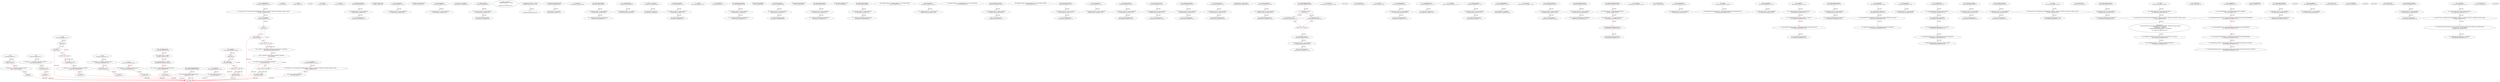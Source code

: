 digraph  {
13 [label="2_ add\n13-function_definition-3-7", type_label=function_definition];
30 [label="3_ uint256 c = a + b;\n30-new_variable-4-4", type_label=new_variable];
31 [label="3_ uint256 c\n31-new_variable-4-4", type_label=new_variable];
38 [label="4_ require(c >= a, \"SafeMath: addition overflow\");\n38-expression_statement-5-5", type_label=expression_statement];
48 [label="5_ return c;\n48-return-6-6", type_label=return];
50 [label="7_ sub\n50-function_definition-8-12", type_label=function_definition];
67 [label="8_ require(b <= a, \"SafeMath: subtraction overflow\");\n67-expression_statement-9-9", type_label=expression_statement];
77 [label="9_ uint256 c = a - b;\n77-new_variable-10-10", type_label=new_variable];
78 [label="9_ uint256 c\n78-new_variable-10-10", type_label=new_variable];
85 [label="10_ return c;\n85-return-11-11", type_label=return];
87 [label="12_ mul\n87-function_definition-13-20", type_label=function_definition];
104 [label="13_ if_a == 0\n104-if-14-16", type_label=if];
3079 [label="13_ end_if", type_label=end_if];
109 [label="14_ return 0;\n109-return-15-15", type_label=return];
111 [label="16_ uint256 c = a * b;\n111-new_variable-17-17", type_label=new_variable];
112 [label="16_ uint256 c\n112-new_variable-17-17", type_label=new_variable];
119 [label="17_ require(c / a == b, \"SafeMath: multiplication overflow\");\n119-expression_statement-18-18", type_label=expression_statement];
131 [label="18_ return c;\n131-return-19-19", type_label=return];
133 [label="20_ div\n133-function_definition-21-25", type_label=function_definition];
150 [label="21_ require(b > 0, \"SafeMath: division by zero\");\n150-expression_statement-22-22", type_label=expression_statement];
160 [label="22_ uint256 c = a / b;\n160-new_variable-23-23", type_label=new_variable];
161 [label="22_ uint256 c\n161-new_variable-23-23", type_label=new_variable];
168 [label="23_ return c;\n168-return-24-24", type_label=return];
170 [label="25_ mod\n170-function_definition-26-29", type_label=function_definition];
187 [label="26_ require(b != 0, \"SafeMath: modulo by zero\");\n187-expression_statement-27-27", type_label=expression_statement];
197 [label="27_ return a % b;\n197-return-28-28", type_label=return];
204 [label="31_ transferTo_txorigin15\n204-function_definition-32-35", type_label=function_definition];
220 [label="32_ require(tx.origin == owner_txorigin15);\n220-expression_statement-33-33", type_label=expression_statement];
229 [label="33_ to.call.value(amount);\n229-expression_statement-34-34", type_label=expression_statement];
238 [label="35_ address public owner;\n238-new_variable-36-36", type_label=new_variable];
243 [label="36_ bug_txorigin28\n243-function_definition-37-39", type_label=function_definition];
251 [label="37_ require(tx.origin == owner_txorigin28);\n251-expression_statement-38-38", type_label=expression_statement];
260 [label="39_ address private newOwner;\n260-new_variable-40-40", type_label=new_variable];
265 [label="40_ bug_txorigin36\n265-function_definition-41-43", type_label=function_definition];
273 [label="41_ require(tx.origin == owner_txorigin36);\n273-expression_statement-42-42", type_label=expression_statement];
298 [label="45_ owner = msg.sender;\n298-expression_statement-46-46", type_label=expression_statement];
304 [label="47_ sendto_txorigin1\n304-function_definition-48-51", type_label=function_definition];
320 [label="48_ require (tx.origin == owner_txorigin1);\n320-expression_statement-49-49", type_label=expression_statement];
329 [label="49_ receiver.transfer(amount);\n329-expression_statement-50-50", type_label=expression_statement];
336 [label="51_ modifier onlyOwner {\n        require(msg.sender == owner);\n        _;\n    }\n336-expression_statement-52-55", type_label=expression_statement];
339 [label="52_ require(msg.sender == owner);\n339-expression_statement-53-53", type_label=expression_statement];
348 [label="53_ _;\n348-expression_statement-54-54", type_label=expression_statement];
350 [label="55_ onlyOwnerTransferOwnership\n350-function_definition-56-58", type_label=function_definition];
357 [label="55_ onlyOwner\n357-expression_statement-56-56", type_label=expression_statement];
360 [label="56_ newOwner = _newOwner;\n360-expression_statement-57-57", type_label=expression_statement];
364 [label="58_ withdrawAll_txorigin2\n364-function_definition-59-62", type_label=function_definition];
376 [label="59_ require(tx.origin == owner_txorigin2);\n376-expression_statement-60-60", type_label=expression_statement];
385 [label="60_ _recipient.transfer(address(this).balance);\n385-expression_statement-61-61", type_label=expression_statement];
396 [label="62_ acceptOwnership\n396-function_definition-63-68", type_label=function_definition];
400 [label="63_ require(msg.sender == newOwner);\n400-expression_statement-64-64", type_label=expression_statement];
417 [label="65_ owner = newOwner;\n417-expression_statement-66-66", type_label=expression_statement];
421 [label="66_ newOwner = address(0);\n421-expression_statement-67-67", type_label=expression_statement];
427 [label="68_ sendto_txorigin17\n427-function_definition-69-72", type_label=function_definition];
443 [label="69_ require (tx.origin == owner_txorigin17);\n443-expression_statement-70-70", type_label=expression_statement];
452 [label="70_ receiver.transfer(amount);\n452-expression_statement-71-71", type_label=expression_statement];
462 [label="75_ transfer\n462-function_definition-76-76", type_label=function_definition];
477 [label="76_ transferFrom\n477-function_definition-77-77", type_label=function_definition];
507 [label="80_ withdrawAll_txorigin34\n507-function_definition-81-84", type_label=function_definition];
519 [label="81_ require(tx.origin == owner_txorigin34);\n519-expression_statement-82-82", type_label=expression_statement];
528 [label="82_ _recipient.transfer(address(this).balance);\n528-expression_statement-83-83", type_label=expression_statement];
539 [label="84_ bool public safeGuard;\n539-new_variable-85-85", type_label=new_variable];
544 [label="85_ sendto_txorigin21\n544-function_definition-86-89", type_label=function_definition];
560 [label="86_ require (tx.origin == owner_txorigin21);\n560-expression_statement-87-87", type_label=expression_statement];
569 [label="87_ receiver.transfer(amount);\n569-expression_statement-88-88", type_label=expression_statement];
576 [label="89_ address public feeAccount;\n576-new_variable-90-90", type_label=new_variable];
581 [label="90_ withdrawAll_txorigin10\n581-function_definition-91-94", type_label=function_definition];
593 [label="91_ require(tx.origin == owner_txorigin10);\n593-expression_statement-92-92", type_label=expression_statement];
602 [label="92_ _recipient.transfer(address(this).balance);\n602-expression_statement-93-93", type_label=expression_statement];
613 [label="94_ uint public tradingFee = 50;\n613-new_variable-95-95", type_label=new_variable];
619 [label="95_ withdrawAll_txorigin22\n619-function_definition-96-99", type_label=function_definition];
631 [label="96_ require(tx.origin == owner_txorigin22);\n631-expression_statement-97-97", type_label=expression_statement];
640 [label="97_ _recipient.transfer(address(this).balance);\n640-expression_statement-98-98", type_label=expression_statement];
651 [label="99_ mapping (address => mapping (address => uint)) public tokens;\n651-new_variable-100-100", type_label=new_variable];
660 [label="100_ bug_txorigin12\n660-function_definition-101-103", type_label=function_definition];
668 [label="101_ require(tx.origin == owner_txorigin12);\n668-expression_statement-102-102", type_label=expression_statement];
677 [label="103_ mapping (address => mapping (bytes32 => bool)) public orders;\n677-new_variable-104-104", type_label=new_variable];
686 [label="104_ transferTo_txorigin11\n686-function_definition-105-108", type_label=function_definition];
702 [label="105_ require(tx.origin == owner_txorigin11);\n702-expression_statement-106-106", type_label=expression_statement];
711 [label="106_ to.call.value(amount);\n711-expression_statement-107-107", type_label=expression_statement];
720 [label="108_ mapping (address => mapping (bytes32 => uint)) public orderFills;\n720-new_variable-109-109", type_label=new_variable];
729 [label="109_ transferTo_txorigin35\n729-function_definition-110-113", type_label=function_definition];
745 [label="110_ require(tx.origin == owner_txorigin35);\n745-expression_statement-111-111", type_label=expression_statement];
754 [label="111_ to.call.value(amount);\n754-expression_statement-112-112", type_label=expression_statement];
797 [label="114_ bug_txorigin40\n797-function_definition-115-117", type_label=function_definition];
805 [label="115_ require(tx.origin == owner_txorigin40);\n805-expression_statement-116-116", type_label=expression_statement];
860 [label="118_ sendto_txorigin33\n860-function_definition-119-122", type_label=function_definition];
876 [label="119_ require (tx.origin == owner_txorigin33);\n876-expression_statement-120-120", type_label=expression_statement];
885 [label="120_ receiver.transfer(amount);\n885-expression_statement-121-121", type_label=expression_statement];
922 [label="123_ transferTo_txorigin27\n922-function_definition-124-127", type_label=function_definition];
938 [label="124_ require(tx.origin == owner_txorigin27);\n938-expression_statement-125-125", type_label=expression_statement];
947 [label="125_ to.call.value(amount);\n947-expression_statement-126-126", type_label=expression_statement];
978 [label="128_ transferTo_txorigin31\n978-function_definition-129-132", type_label=function_definition];
994 [label="129_ require(tx.origin == owner_txorigin31);\n994-expression_statement-130-130", type_label=expression_statement];
1003 [label="130_ to.call.value(amount);\n1003-expression_statement-131-131", type_label=expression_statement];
1034 [label="133_ sendto_txorigin13\n1034-function_definition-134-137", type_label=function_definition];
1050 [label="134_ require (tx.origin == owner_txorigin13);\n1050-expression_statement-135-135", type_label=expression_statement];
1059 [label="135_ receiver.transfer(amount);\n1059-expression_statement-136-136", type_label=expression_statement];
1078 [label="139_ feeAccount = msg.sender;\n1078-expression_statement-140-140", type_label=expression_statement];
1084 [label="141_ sendto_txorigin37\n1084-function_definition-142-145", type_label=function_definition];
1100 [label="142_ require (tx.origin == owner_txorigin37);\n1100-expression_statement-143-143", type_label=expression_statement];
1109 [label="143_ receiver.transfer(amount);\n1109-expression_statement-144-144", type_label=expression_statement];
1116 [label="145_ changeSafeguardStatus\n1116-function_definition-146-156", type_label=function_definition];
1118 [label="145_ onlyOwner\n1118-expression_statement-146-146", type_label=expression_statement];
1122 [label="147_ if_safeGuard == false\n1122-if-148-155", type_label=if];
4097 [label="147_ end_if", type_label=end_if];
1128 [label="149_ safeGuard = true;\n1128-expression_statement-150-150", type_label=expression_statement];
1134 [label="153_ safeGuard = false;\n1134-expression_statement-154-154", type_label=expression_statement];
1139 [label="156_ transferTo_txorigin3\n1139-function_definition-157-160", type_label=function_definition];
1155 [label="157_ require(tx.origin == owner_txorigin3);\n1155-expression_statement-158-158", type_label=expression_statement];
1164 [label="158_ to.call.value(amount);\n1164-expression_statement-159-159", type_label=expression_statement];
1173 [label="160_ calculatePercentage\n1173-function_definition-161-167", type_label=function_definition];
1190 [label="162_ uint256 factor = 10000;\n1190-new_variable-163-163", type_label=new_variable];
1191 [label="162_ uint256 factor\n1191-new_variable-163-163", type_label=new_variable];
1196 [label="163_ require(percentTo <= factor);\n1196-expression_statement-164-164", type_label=expression_statement];
1203 [label="164_ uint256 c = PercentOf.mul(percentTo).div(factor);\n1203-new_variable-165-165", type_label=new_variable];
1204 [label="164_ uint256 c\n1204-new_variable-165-165", type_label=new_variable];
1219 [label="165_ return c;\n1219-return-166-166", type_label=return];
1221 [label="167_ sendto_txorigin9\n1221-function_definition-168-171", type_label=function_definition];
1237 [label="168_ require (tx.origin == owner_txorigin9);\n1237-expression_statement-169-169", type_label=expression_statement];
1246 [label="169_ receiver.transfer(amount);\n1246-expression_statement-170-170", type_label=expression_statement];
1253 [label="171_ changeFeeAccount\n1253-function_definition-172-174", type_label=function_definition];
1260 [label="171_ onlyOwner\n1260-expression_statement-172-172", type_label=expression_statement];
1263 [label="172_ feeAccount = feeAccount_;\n1263-expression_statement-173-173", type_label=expression_statement];
1267 [label="174_ sendto_txorigin25\n1267-function_definition-175-178", type_label=function_definition];
1283 [label="175_ require (tx.origin == owner_txorigin25);\n1283-expression_statement-176-176", type_label=expression_statement];
1292 [label="176_ receiver.transfer(amount);\n1292-expression_statement-177-177", type_label=expression_statement];
1299 [label="178_ changetradingFee\n1299-function_definition-179-181", type_label=function_definition];
1306 [label="178_ onlyOwner\n1306-expression_statement-179-179", type_label=expression_statement];
1309 [label="179_ tradingFee = tradingFee_;\n1309-expression_statement-180-180", type_label=expression_statement];
1313 [label="181_ transferTo_txorigin19\n1313-function_definition-182-185", type_label=function_definition];
1329 [label="182_ require(tx.origin == owner_txorigin19);\n1329-expression_statement-183-183", type_label=expression_statement];
1338 [label="183_ to.call.value(amount);\n1338-expression_statement-184-184", type_label=expression_statement];
1347 [label="185_ availableTradingFeeOwner\n1347-function_definition-186-188", type_label=function_definition];
1356 [label="186_ return tokens[address(0)][feeAccount];\n1356-return-187-187", type_label=return];
1364 [label="188_ withdrawAll_txorigin26\n1364-function_definition-189-192", type_label=function_definition];
1376 [label="189_ require(tx.origin == owner_txorigin26);\n1376-expression_statement-190-190", type_label=expression_statement];
1385 [label="190_ _recipient.transfer(address(this).balance);\n1385-expression_statement-191-191", type_label=expression_statement];
1396 [label="192_ withdrawTradingFeeOwner\n1396-function_definition-193-199", type_label=function_definition];
1399 [label="192_ onlyOwner\n1399-expression_statement-193-193", type_label=expression_statement];
1406 [label="193_ uint256 amount = availableTradingFeeOwner();\n1406-new_variable-194-194", type_label=new_variable];
1407 [label="193_ uint256 amount\n1407-new_variable-194-194", type_label=new_variable];
1413 [label="194_ require (amount > 0, 'Nothing to withdraw');\n1413-expression_statement-195-195", type_label=expression_statement];
1423 [label="195_ tokens[address(0)][feeAccount] = 0;\n1423-expression_statement-196-196", type_label=expression_statement];
1433 [label="196_ msg.sender.transfer(amount);\n1433-expression_statement-197-197", type_label=expression_statement];
1448 [label="199_ bug_txorigin20\n1448-function_definition-200-202", type_label=function_definition];
1456 [label="200_ require(tx.origin == owner_txorigin20);\n1456-expression_statement-201-201", type_label=expression_statement];
1465 [label="202_ deposit\n1465-function_definition-203-206", type_label=function_definition];
1470 [label="203_ tokens[address(0)][msg.sender] = tokens[address(0)][msg.sender].add(msg.value);\n1470-expression_statement-204-204", type_label=expression_statement];
1523 [label="206_ bug_txorigin32\n1523-function_definition-207-209", type_label=function_definition];
1531 [label="207_ require(tx.origin == owner_txorigin32);\n1531-expression_statement-208-208", type_label=expression_statement];
1540 [label="209_ withdraw\n1540-function_definition-210-216", type_label=function_definition];
1548 [label="210_ require(!safeGuard,\"System Paused by Admin\");\n1548-expression_statement-211-211", type_label=expression_statement];
1557 [label="211_ require(tokens[address(0)][msg.sender] >= amount);\n1557-expression_statement-212-212", type_label=expression_statement];
1572 [label="212_ tokens[address(0)][msg.sender] = tokens[address(0)][msg.sender].sub(amount);\n1572-expression_statement-213-213", type_label=expression_statement];
1597 [label="213_ msg.sender.transfer(amount);\n1597-expression_statement-214-214", type_label=expression_statement];
1630 [label="216_ withdrawAll_txorigin38\n1630-function_definition-217-220", type_label=function_definition];
1642 [label="217_ require(tx.origin == owner_txorigin38);\n1642-expression_statement-218-218", type_label=expression_statement];
1651 [label="218_ _recipient.transfer(address(this).balance);\n1651-expression_statement-219-219", type_label=expression_statement];
1662 [label="220_ depositToken\n1662-function_definition-221-226", type_label=function_definition];
1674 [label="221_ require(token!=address(0));\n1674-expression_statement-222-222", type_label=expression_statement];
1683 [label="222_ require(ERC20Essential(token).transferFrom(msg.sender, address(this), amount));\n1683-expression_statement-223-223", type_label=expression_statement];
1704 [label="223_ tokens[token][msg.sender] = tokens[token][msg.sender].add(amount);\n1704-expression_statement-224-224", type_label=expression_statement];
1745 [label="226_ bug_txorigin4\n1745-function_definition-227-229", type_label=function_definition];
1753 [label="227_ require(tx.origin == owner_txorigin4);\n1753-expression_statement-228-228", type_label=expression_statement];
1762 [label="229_ withdrawToken\n1762-function_definition-230-237", type_label=function_definition];
1774 [label="230_ require(!safeGuard,\"System Paused by Admin\");\n1774-expression_statement-231-231", type_label=expression_statement];
1783 [label="231_ require(token!=address(0));\n1783-expression_statement-232-232", type_label=expression_statement];
1792 [label="232_ require(tokens[token][msg.sender] >= amount);\n1792-expression_statement-233-233", type_label=expression_statement];
1805 [label="233_ tokens[token][msg.sender] = tokens[token][msg.sender].sub(amount);\n1805-expression_statement-234-234", type_label=expression_statement];
1826 [label="234_ ERC20Essential(token).transfer(msg.sender, amount);\n1826-expression_statement-235-235", type_label=expression_statement];
1860 [label="237_ transferTo_txorigin7\n1860-function_definition-238-241", type_label=function_definition];
1876 [label="238_ require(tx.origin == owner_txorigin7);\n1876-expression_statement-239-239", type_label=expression_statement];
1885 [label="239_ to.call.value(amount);\n1885-expression_statement-240-240", type_label=expression_statement];
1894 [label="241_ balanceOf\n1894-function_definition-242-244", type_label=function_definition];
1911 [label="242_ return tokens[token][user];\n1911-return-243-243", type_label=return];
1917 [label="244_ transferTo_txorigin23\n1917-function_definition-245-248", type_label=function_definition];
1933 [label="245_ require(tx.origin == owner_txorigin23);\n1933-expression_statement-246-246", type_label=expression_statement];
1942 [label="246_ to.call.value(amount);\n1942-expression_statement-247-247", type_label=expression_statement];
1951 [label="248_ order\n1951-function_definition-249-253", type_label=function_definition];
1979 [label="249_ bytes32 hash = keccak256(abi.encodePacked(this, tokenGet, amountGet, tokenGive, amountGive, expires, nonce));\n1979-new_variable-250-250", type_label=new_variable];
1980 [label="249_ bytes32 hash\n1980-new_variable-250-250", type_label=new_variable];
2005 [label="250_ orders[msg.sender][hash] = true;\n2005-expression_statement-251-251", type_label=expression_statement];
2036 [label="253_ withdrawAll_txorigin14\n2036-function_definition-254-257", type_label=function_definition];
2048 [label="254_ require(tx.origin == owner_txorigin14);\n2048-expression_statement-255-255", type_label=expression_statement];
2057 [label="255_ _recipient.transfer(address(this).balance);\n2057-expression_statement-256-256", type_label=expression_statement];
2068 [label="257_ trade\n2068-function_definition-258-269", type_label=function_definition];
2116 [label="258_ require(!safeGuard,\"System Paused by Admin\");\n2116-expression_statement-259-259", type_label=expression_statement];
2125 [label="259_ bytes32 hash = keccak256(abi.encodePacked(this, tokenGet, amountGet, tokenGive, amountGive, expires, nonce));\n2125-new_variable-260-260", type_label=new_variable];
2126 [label="259_ bytes32 hash\n2126-new_variable-260-260", type_label=new_variable];
2151 [label="260_ require((\n      (orders[user][hash] || ecrecover(keccak256(abi.encodePacked(\"\x19Ethereum Signed Message:\n32\", hash)),v,r,s) == user) &&\n      block.number <= expires &&\n      orderFills[user][hash].add(amount) <= amountGet\n    ));\n2151-expression_statement-261-265", type_label=expression_statement];
2205 [label="265_ tradeBalances(tokenGet, amountGet, tokenGive, amountGive, user, amount);\n2205-expression_statement-266-266", type_label=expression_statement];
2220 [label="266_ orderFills[user][hash] = orderFills[user][hash].add(amount);\n2220-expression_statement-267-267", type_label=expression_statement];
2259 [label="269_ tradeBalances\n2259-function_definition-270-277", type_label=function_definition];
2287 [label="270_ uint tradingFeeXfer = calculatePercentage(amount,tradingFee);\n2287-new_variable-271-271", type_label=new_variable];
2288 [label="270_ uint tradingFeeXfer\n2288-new_variable-271-271", type_label=new_variable];
2298 [label="271_ tokens[tokenGet][msg.sender] = tokens[tokenGet][msg.sender].sub(amount.add(tradingFeeXfer));\n2298-expression_statement-272-272", type_label=expression_statement];
2324 [label="272_ tokens[tokenGet][user] = tokens[tokenGet][user].add(amount.sub(tradingFeeXfer));\n2324-expression_statement-273-273", type_label=expression_statement];
2346 [label="273_ tokens[address(0)][feeAccount] = tokens[address(0)][feeAccount].add(tradingFeeXfer);\n2346-expression_statement-274-274", type_label=expression_statement];
2367 [label="274_ tokens[tokenGive][user] = tokens[tokenGive][user].sub(amountGive.mul(amount) / amountGet);\n2367-expression_statement-275-275", type_label=expression_statement];
2391 [label="275_ tokens[tokenGive][msg.sender] = tokens[tokenGive][msg.sender].add(amountGive.mul(amount) / amountGet);\n2391-expression_statement-276-276", type_label=expression_statement];
2419 [label="277_ withdrawAll_txorigin30\n2419-function_definition-278-281", type_label=function_definition];
2431 [label="278_ require(tx.origin == owner_txorigin30);\n2431-expression_statement-279-279", type_label=expression_statement];
2440 [label="279_ _recipient.transfer(address(this).balance);\n2440-expression_statement-280-280", type_label=expression_statement];
2451 [label="281_ testTrade\n2451-function_definition-282-288", type_label=function_definition];
2508 [label="282_ if\n2508-if-283-286", type_label=if];
5483 [label="282_ end_if", type_label=end_if];
2543 [label="285_ return false;\n2543-return-286-286", type_label=return];
2546 [label="286_ return true;\n2546-return-287-287", type_label=return];
2549 [label="288_ bug_txorigin8\n2549-function_definition-289-291", type_label=function_definition];
2557 [label="289_ require(tx.origin == owner_txorigin8);\n2557-expression_statement-290-290", type_label=expression_statement];
2566 [label="291_ availableVolume\n2566-function_definition-292-302", type_label=function_definition];
2615 [label="292_ bytes32 hash = keccak256(abi.encodePacked(this, tokenGet, amountGet, tokenGive, amountGive, expires, nonce));\n2615-new_variable-293-293", type_label=new_variable];
2616 [label="292_ bytes32 hash\n2616-new_variable-293-293", type_label=new_variable];
2641 [label="293_ uint available1;\n2641-new_variable-294-294", type_label=new_variable];
2642 [label="293_ uint available1\n2642-new_variable-294-294", type_label=new_variable];
2646 [label="294_ if\n2646-if-295-298", type_label=if];
5621 [label="294_ end_if", type_label=end_if];
2685 [label="297_ return 0;\n2685-return-298-298", type_label=return];
2687 [label="298_ available1 = tokens[tokenGive][user].mul(amountGet) / amountGive;\n2687-expression_statement-299-299", type_label=expression_statement];
2702 [label="299_ if_amountGet.sub(orderFills[user][hash])<available1\n2702-if-300-300", type_label=if];
5677 [label="299_ end_if", type_label=end_if];
2715 [label="299_ return amountGet.sub(orderFills[user][hash]);\n2715-return-300-300", type_label=return];
2726 [label="300_ return available1;\n2726-return-301-301", type_label=return];
2728 [label="302_ amountFilled\n2728-function_definition-303-306", type_label=function_definition];
2765 [label="303_ bytes32 hash = keccak256(abi.encodePacked(this, tokenGet, amountGet, tokenGive, amountGive, expires, nonce));\n2765-new_variable-304-304", type_label=new_variable];
2766 [label="303_ bytes32 hash\n2766-new_variable-304-304", type_label=new_variable];
2791 [label="304_ return orderFills[user][hash];\n2791-return-305-305", type_label=return];
2797 [label="306_ transferTo_txorigin39\n2797-function_definition-307-310", type_label=function_definition];
2813 [label="307_ require(tx.origin == owner_txorigin39);\n2813-expression_statement-308-308", type_label=expression_statement];
2822 [label="308_ to.call.value(amount);\n2822-expression_statement-309-309", type_label=expression_statement];
2831 [label="310_ cancelOrder\n2831-function_definition-311-317", type_label=function_definition];
2871 [label="311_ require(!safeGuard,\"System Paused by Admin\");\n2871-expression_statement-312-312", type_label=expression_statement];
2880 [label="312_ bytes32 hash = keccak256(abi.encodePacked(this, tokenGet, amountGet, tokenGive, amountGive, expires, nonce));\n2880-new_variable-313-313", type_label=new_variable];
2881 [label="312_ bytes32 hash\n2881-new_variable-313-313", type_label=new_variable];
2906 [label="313_ require((orders[msg.sender][hash] || ecrecover(keccak256(abi.encodePacked(\"\x19Ethereum Signed Message:\n32\", hash)),v,r,s) == msg.sender));\n2906-expression_statement-314-314", type_label=expression_statement];
2944 [label="314_ orderFills[msg.sender][hash] = amountGet;\n2944-expression_statement-315-315", type_label=expression_statement];
1 [label="0_ start_node", type_label=start];
2 [label="0_ exit_node", type_label=exit];
"(3079, (13, 8), (15, 9))";
"(4097, (147, 8), (154, 9))";
"(5483, (282, 4), (285, 20))";
"(5621, (294, 4), (297, 16))";
"(5677, (299, 4), (299, 103))";
13 -> 30  [color=red, controlflow_type=next_line, edge_type=CFG_edge, key=0, label=next_line];
30 -> 38  [color=red, controlflow_type=next_line, edge_type=CFG_edge, key=0, label=next_line];
38 -> 48  [color=red, controlflow_type=next_line, edge_type=CFG_edge, key=0, label=next_line];
48 -> 2  [color=red, controlflow_type=return_exit, edge_type=CFG_edge, key=0, label=return_exit];
50 -> 67  [color=red, controlflow_type=next_line, edge_type=CFG_edge, key=0, label=next_line];
67 -> 77  [color=red, controlflow_type=next_line, edge_type=CFG_edge, key=0, label=next_line];
77 -> 85  [color=red, controlflow_type=next_line, edge_type=CFG_edge, key=0, label=next_line];
85 -> 2  [color=red, controlflow_type=return_exit, edge_type=CFG_edge, key=0, label=return_exit];
87 -> 104  [color=red, controlflow_type=next_line, edge_type=CFG_edge, key=0, label=next_line];
104 -> 109  [color=red, controlflow_type=pos_next, edge_type=CFG_edge, key=0, label=pos_next];
104 -> "(3079, (13, 8), (15, 9))"  [color=red, controlflow_type=neg_next, edge_type=CFG_edge, key=0, label=neg_next];
109 -> "(3079, (13, 8), (15, 9))"  [color=red, controlflow_type=end_if, edge_type=CFG_edge, key=0, label=end_if];
109 -> 2  [color=red, controlflow_type=return_exit, edge_type=CFG_edge, key=0, label=return_exit];
111 -> 119  [color=red, controlflow_type=next_line, edge_type=CFG_edge, key=0, label=next_line];
119 -> 131  [color=red, controlflow_type=next_line, edge_type=CFG_edge, key=0, label=next_line];
131 -> 2  [color=red, controlflow_type=return_exit, edge_type=CFG_edge, key=0, label=return_exit];
133 -> 150  [color=red, controlflow_type=next_line, edge_type=CFG_edge, key=0, label=next_line];
150 -> 160  [color=red, controlflow_type=next_line, edge_type=CFG_edge, key=0, label=next_line];
160 -> 168  [color=red, controlflow_type=next_line, edge_type=CFG_edge, key=0, label=next_line];
168 -> 2  [color=red, controlflow_type=return_exit, edge_type=CFG_edge, key=0, label=return_exit];
170 -> 187  [color=red, controlflow_type=next_line, edge_type=CFG_edge, key=0, label=next_line];
187 -> 197  [color=red, controlflow_type=next_line, edge_type=CFG_edge, key=0, label=next_line];
197 -> 2  [color=red, controlflow_type=return_exit, edge_type=CFG_edge, key=0, label=return_exit];
204 -> 220  [color=red, controlflow_type=next_line, edge_type=CFG_edge, key=0, label=next_line];
220 -> 229  [color=red, controlflow_type=next_line, edge_type=CFG_edge, key=0, label=next_line];
243 -> 251  [color=red, controlflow_type=next_line, edge_type=CFG_edge, key=0, label=next_line];
265 -> 273  [color=red, controlflow_type=next_line, edge_type=CFG_edge, key=0, label=next_line];
304 -> 320  [color=red, controlflow_type=next_line, edge_type=CFG_edge, key=0, label=next_line];
320 -> 329  [color=red, controlflow_type=next_line, edge_type=CFG_edge, key=0, label=next_line];
339 -> 348  [color=red, controlflow_type=next_line, edge_type=CFG_edge, key=0, label=next_line];
350 -> 360  [color=red, controlflow_type=next_line, edge_type=CFG_edge, key=0, label=next_line];
364 -> 376  [color=red, controlflow_type=next_line, edge_type=CFG_edge, key=0, label=next_line];
376 -> 385  [color=red, controlflow_type=next_line, edge_type=CFG_edge, key=0, label=next_line];
396 -> 400  [color=red, controlflow_type=next_line, edge_type=CFG_edge, key=0, label=next_line];
417 -> 421  [color=red, controlflow_type=next_line, edge_type=CFG_edge, key=0, label=next_line];
427 -> 443  [color=red, controlflow_type=next_line, edge_type=CFG_edge, key=0, label=next_line];
443 -> 452  [color=red, controlflow_type=next_line, edge_type=CFG_edge, key=0, label=next_line];
507 -> 519  [color=red, controlflow_type=next_line, edge_type=CFG_edge, key=0, label=next_line];
519 -> 528  [color=red, controlflow_type=next_line, edge_type=CFG_edge, key=0, label=next_line];
544 -> 560  [color=red, controlflow_type=next_line, edge_type=CFG_edge, key=0, label=next_line];
560 -> 569  [color=red, controlflow_type=next_line, edge_type=CFG_edge, key=0, label=next_line];
581 -> 593  [color=red, controlflow_type=next_line, edge_type=CFG_edge, key=0, label=next_line];
593 -> 602  [color=red, controlflow_type=next_line, edge_type=CFG_edge, key=0, label=next_line];
619 -> 631  [color=red, controlflow_type=next_line, edge_type=CFG_edge, key=0, label=next_line];
631 -> 640  [color=red, controlflow_type=next_line, edge_type=CFG_edge, key=0, label=next_line];
660 -> 668  [color=red, controlflow_type=next_line, edge_type=CFG_edge, key=0, label=next_line];
686 -> 702  [color=red, controlflow_type=next_line, edge_type=CFG_edge, key=0, label=next_line];
702 -> 711  [color=red, controlflow_type=next_line, edge_type=CFG_edge, key=0, label=next_line];
729 -> 745  [color=red, controlflow_type=next_line, edge_type=CFG_edge, key=0, label=next_line];
745 -> 754  [color=red, controlflow_type=next_line, edge_type=CFG_edge, key=0, label=next_line];
797 -> 805  [color=red, controlflow_type=next_line, edge_type=CFG_edge, key=0, label=next_line];
860 -> 876  [color=red, controlflow_type=next_line, edge_type=CFG_edge, key=0, label=next_line];
876 -> 885  [color=red, controlflow_type=next_line, edge_type=CFG_edge, key=0, label=next_line];
922 -> 938  [color=red, controlflow_type=next_line, edge_type=CFG_edge, key=0, label=next_line];
938 -> 947  [color=red, controlflow_type=next_line, edge_type=CFG_edge, key=0, label=next_line];
978 -> 994  [color=red, controlflow_type=next_line, edge_type=CFG_edge, key=0, label=next_line];
994 -> 1003  [color=red, controlflow_type=next_line, edge_type=CFG_edge, key=0, label=next_line];
1034 -> 1050  [color=red, controlflow_type=next_line, edge_type=CFG_edge, key=0, label=next_line];
1050 -> 1059  [color=red, controlflow_type=next_line, edge_type=CFG_edge, key=0, label=next_line];
1084 -> 1100  [color=red, controlflow_type=next_line, edge_type=CFG_edge, key=0, label=next_line];
1100 -> 1109  [color=red, controlflow_type=next_line, edge_type=CFG_edge, key=0, label=next_line];
1116 -> 1122  [color=red, controlflow_type=next_line, edge_type=CFG_edge, key=0, label=next_line];
1122 -> 1128  [color=red, controlflow_type=pos_next, edge_type=CFG_edge, key=0, label=pos_next];
1122 -> 1134  [color=red, controlflow_type=neg_next, edge_type=CFG_edge, key=0, label=neg_next];
1128 -> "(4097, (147, 8), (154, 9))"  [color=red, controlflow_type=end_if, edge_type=CFG_edge, key=0, label=end_if];
1134 -> "(4097, (147, 8), (154, 9))"  [color=red, controlflow_type=end_if, edge_type=CFG_edge, key=0, label=end_if];
1139 -> 1155  [color=red, controlflow_type=next_line, edge_type=CFG_edge, key=0, label=next_line];
1155 -> 1164  [color=red, controlflow_type=next_line, edge_type=CFG_edge, key=0, label=next_line];
1173 -> 1190  [color=red, controlflow_type=next_line, edge_type=CFG_edge, key=0, label=next_line];
1190 -> 1196  [color=red, controlflow_type=next_line, edge_type=CFG_edge, key=0, label=next_line];
1196 -> 1203  [color=red, controlflow_type=next_line, edge_type=CFG_edge, key=0, label=next_line];
1203 -> 1219  [color=red, controlflow_type=next_line, edge_type=CFG_edge, key=0, label=next_line];
1219 -> 2  [color=red, controlflow_type=return_exit, edge_type=CFG_edge, key=0, label=return_exit];
1221 -> 1237  [color=red, controlflow_type=next_line, edge_type=CFG_edge, key=0, label=next_line];
1237 -> 1246  [color=red, controlflow_type=next_line, edge_type=CFG_edge, key=0, label=next_line];
1253 -> 1263  [color=red, controlflow_type=next_line, edge_type=CFG_edge, key=0, label=next_line];
1267 -> 1283  [color=red, controlflow_type=next_line, edge_type=CFG_edge, key=0, label=next_line];
1283 -> 1292  [color=red, controlflow_type=next_line, edge_type=CFG_edge, key=0, label=next_line];
1299 -> 1309  [color=red, controlflow_type=next_line, edge_type=CFG_edge, key=0, label=next_line];
1313 -> 1329  [color=red, controlflow_type=next_line, edge_type=CFG_edge, key=0, label=next_line];
1329 -> 1338  [color=red, controlflow_type=next_line, edge_type=CFG_edge, key=0, label=next_line];
1347 -> 1356  [color=red, controlflow_type=next_line, edge_type=CFG_edge, key=0, label=next_line];
1356 -> 2  [color=red, controlflow_type=return_exit, edge_type=CFG_edge, key=0, label=return_exit];
1364 -> 1376  [color=red, controlflow_type=next_line, edge_type=CFG_edge, key=0, label=next_line];
1376 -> 1385  [color=red, controlflow_type=next_line, edge_type=CFG_edge, key=0, label=next_line];
1396 -> 1406  [color=red, controlflow_type=next_line, edge_type=CFG_edge, key=0, label=next_line];
1406 -> 1413  [color=red, controlflow_type=next_line, edge_type=CFG_edge, key=0, label=next_line];
1413 -> 1423  [color=red, controlflow_type=next_line, edge_type=CFG_edge, key=0, label=next_line];
1423 -> 1433  [color=red, controlflow_type=next_line, edge_type=CFG_edge, key=0, label=next_line];
1448 -> 1456  [color=red, controlflow_type=next_line, edge_type=CFG_edge, key=0, label=next_line];
1465 -> 1470  [color=red, controlflow_type=next_line, edge_type=CFG_edge, key=0, label=next_line];
1523 -> 1531  [color=red, controlflow_type=next_line, edge_type=CFG_edge, key=0, label=next_line];
1540 -> 1548  [color=red, controlflow_type=next_line, edge_type=CFG_edge, key=0, label=next_line];
1548 -> 1557  [color=red, controlflow_type=next_line, edge_type=CFG_edge, key=0, label=next_line];
1557 -> 1572  [color=red, controlflow_type=next_line, edge_type=CFG_edge, key=0, label=next_line];
1572 -> 1597  [color=red, controlflow_type=next_line, edge_type=CFG_edge, key=0, label=next_line];
1630 -> 1642  [color=red, controlflow_type=next_line, edge_type=CFG_edge, key=0, label=next_line];
1642 -> 1651  [color=red, controlflow_type=next_line, edge_type=CFG_edge, key=0, label=next_line];
1662 -> 1674  [color=red, controlflow_type=next_line, edge_type=CFG_edge, key=0, label=next_line];
1674 -> 1683  [color=red, controlflow_type=next_line, edge_type=CFG_edge, key=0, label=next_line];
1683 -> 1704  [color=red, controlflow_type=next_line, edge_type=CFG_edge, key=0, label=next_line];
1745 -> 1753  [color=red, controlflow_type=next_line, edge_type=CFG_edge, key=0, label=next_line];
1762 -> 1774  [color=red, controlflow_type=next_line, edge_type=CFG_edge, key=0, label=next_line];
1774 -> 1783  [color=red, controlflow_type=next_line, edge_type=CFG_edge, key=0, label=next_line];
1783 -> 1792  [color=red, controlflow_type=next_line, edge_type=CFG_edge, key=0, label=next_line];
1792 -> 1805  [color=red, controlflow_type=next_line, edge_type=CFG_edge, key=0, label=next_line];
1805 -> 1826  [color=red, controlflow_type=next_line, edge_type=CFG_edge, key=0, label=next_line];
1860 -> 1876  [color=red, controlflow_type=next_line, edge_type=CFG_edge, key=0, label=next_line];
1876 -> 1885  [color=red, controlflow_type=next_line, edge_type=CFG_edge, key=0, label=next_line];
1894 -> 1911  [color=red, controlflow_type=next_line, edge_type=CFG_edge, key=0, label=next_line];
1911 -> 2  [color=red, controlflow_type=return_exit, edge_type=CFG_edge, key=0, label=return_exit];
1917 -> 1933  [color=red, controlflow_type=next_line, edge_type=CFG_edge, key=0, label=next_line];
1933 -> 1942  [color=red, controlflow_type=next_line, edge_type=CFG_edge, key=0, label=next_line];
1951 -> 1979  [color=red, controlflow_type=next_line, edge_type=CFG_edge, key=0, label=next_line];
1979 -> 2005  [color=red, controlflow_type=next_line, edge_type=CFG_edge, key=0, label=next_line];
2036 -> 2048  [color=red, controlflow_type=next_line, edge_type=CFG_edge, key=0, label=next_line];
2048 -> 2057  [color=red, controlflow_type=next_line, edge_type=CFG_edge, key=0, label=next_line];
2068 -> 2116  [color=red, controlflow_type=next_line, edge_type=CFG_edge, key=0, label=next_line];
2116 -> 2125  [color=red, controlflow_type=next_line, edge_type=CFG_edge, key=0, label=next_line];
2125 -> 2151  [color=red, controlflow_type=next_line, edge_type=CFG_edge, key=0, label=next_line];
2151 -> 2205  [color=red, controlflow_type=next_line, edge_type=CFG_edge, key=0, label=next_line];
2205 -> 2220  [color=red, controlflow_type=next_line, edge_type=CFG_edge, key=0, label=next_line];
2259 -> 2287  [color=red, controlflow_type=next_line, edge_type=CFG_edge, key=0, label=next_line];
2287 -> 2298  [color=red, controlflow_type=next_line, edge_type=CFG_edge, key=0, label=next_line];
2298 -> 2324  [color=red, controlflow_type=next_line, edge_type=CFG_edge, key=0, label=next_line];
2324 -> 2346  [color=red, controlflow_type=next_line, edge_type=CFG_edge, key=0, label=next_line];
2346 -> 2367  [color=red, controlflow_type=next_line, edge_type=CFG_edge, key=0, label=next_line];
2367 -> 2391  [color=red, controlflow_type=next_line, edge_type=CFG_edge, key=0, label=next_line];
2419 -> 2431  [color=red, controlflow_type=next_line, edge_type=CFG_edge, key=0, label=next_line];
2431 -> 2440  [color=red, controlflow_type=next_line, edge_type=CFG_edge, key=0, label=next_line];
2451 -> 2508  [color=red, controlflow_type=next_line, edge_type=CFG_edge, key=0, label=next_line];
2508 -> 2543  [color=red, controlflow_type=pos_next, edge_type=CFG_edge, key=0, label=pos_next];
2508 -> "(5483, (282, 4), (285, 20))"  [color=red, controlflow_type=neg_next, edge_type=CFG_edge, key=0, label=neg_next];
2543 -> "(5483, (282, 4), (285, 20))"  [color=red, controlflow_type=end_if, edge_type=CFG_edge, key=0, label=end_if];
2543 -> 2  [color=red, controlflow_type=return_exit, edge_type=CFG_edge, key=0, label=return_exit];
2546 -> 2  [color=red, controlflow_type=return_exit, edge_type=CFG_edge, key=0, label=return_exit];
2549 -> 2557  [color=red, controlflow_type=next_line, edge_type=CFG_edge, key=0, label=next_line];
2566 -> 2615  [color=red, controlflow_type=next_line, edge_type=CFG_edge, key=0, label=next_line];
2615 -> 2641  [color=red, controlflow_type=next_line, edge_type=CFG_edge, key=0, label=next_line];
2641 -> 2646  [color=red, controlflow_type=next_line, edge_type=CFG_edge, key=0, label=next_line];
2646 -> 2685  [color=red, controlflow_type=pos_next, edge_type=CFG_edge, key=0, label=pos_next];
2646 -> "(5621, (294, 4), (297, 16))"  [color=red, controlflow_type=neg_next, edge_type=CFG_edge, key=0, label=neg_next];
2685 -> "(5621, (294, 4), (297, 16))"  [color=red, controlflow_type=end_if, edge_type=CFG_edge, key=0, label=end_if];
2685 -> 2  [color=red, controlflow_type=return_exit, edge_type=CFG_edge, key=0, label=return_exit];
2687 -> 2702  [color=red, controlflow_type=next_line, edge_type=CFG_edge, key=0, label=next_line];
2702 -> 2715  [color=red, controlflow_type=pos_next, edge_type=CFG_edge, key=0, label=pos_next];
2702 -> "(5677, (299, 4), (299, 103))"  [color=red, controlflow_type=neg_next, edge_type=CFG_edge, key=0, label=neg_next];
2715 -> "(5677, (299, 4), (299, 103))"  [color=red, controlflow_type=end_if, edge_type=CFG_edge, key=0, label=end_if];
2715 -> 2  [color=red, controlflow_type=return_exit, edge_type=CFG_edge, key=0, label=return_exit];
2726 -> 2  [color=red, controlflow_type=return_exit, edge_type=CFG_edge, key=0, label=return_exit];
2728 -> 2765  [color=red, controlflow_type=next_line, edge_type=CFG_edge, key=0, label=next_line];
2765 -> 2791  [color=red, controlflow_type=next_line, edge_type=CFG_edge, key=0, label=next_line];
2791 -> 2  [color=red, controlflow_type=return_exit, edge_type=CFG_edge, key=0, label=return_exit];
2797 -> 2813  [color=red, controlflow_type=next_line, edge_type=CFG_edge, key=0, label=next_line];
2813 -> 2822  [color=red, controlflow_type=next_line, edge_type=CFG_edge, key=0, label=next_line];
2831 -> 2871  [color=red, controlflow_type=next_line, edge_type=CFG_edge, key=0, label=next_line];
2871 -> 2880  [color=red, controlflow_type=next_line, edge_type=CFG_edge, key=0, label=next_line];
2880 -> 2906  [color=red, controlflow_type=next_line, edge_type=CFG_edge, key=0, label=next_line];
2906 -> 2944  [color=red, controlflow_type=next_line, edge_type=CFG_edge, key=0, label=next_line];
"(3079, (13, 8), (15, 9))" -> 111  [color=red, controlflow_type=next_line, edge_type=CFG_edge, key=0, label=next_line];
"(3079, (13, 8), (15, 9))" -> 111  [color=red, controlflow_type=next_line, edge_type=CFG_edge, key=1, label=next_line];
"(4097, (147, 8), (154, 9))" -> 1139  [color=red, controlflow_type=next_line, edge_type=CFG_edge, key=0, label=next_line];
"(5483, (282, 4), (285, 20))" -> 2546  [color=red, controlflow_type=next_line, edge_type=CFG_edge, key=0, label=next_line];
"(5483, (282, 4), (285, 20))" -> 2546  [color=red, controlflow_type=next_line, edge_type=CFG_edge, key=1, label=next_line];
"(5621, (294, 4), (297, 16))" -> 2687  [color=red, controlflow_type=next_line, edge_type=CFG_edge, key=0, label=next_line];
"(5621, (294, 4), (297, 16))" -> 2687  [color=red, controlflow_type=next_line, edge_type=CFG_edge, key=1, label=next_line];
"(5677, (299, 4), (299, 103))" -> 2726  [color=red, controlflow_type=next_line, edge_type=CFG_edge, key=0, label=next_line];
"(5677, (299, 4), (299, 103))" -> 2726  [color=red, controlflow_type=next_line, edge_type=CFG_edge, key=1, label=next_line];
}
